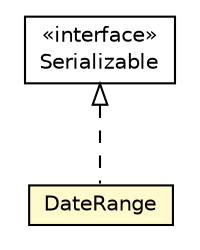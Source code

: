 #!/usr/local/bin/dot
#
# Class diagram 
# Generated by UMLGraph version R5_6_6-8-g8d7759 (http://www.umlgraph.org/)
#

digraph G {
	edge [fontname="Helvetica",fontsize=10,labelfontname="Helvetica",labelfontsize=10];
	node [fontname="Helvetica",fontsize=10,shape=plaintext];
	nodesep=0.25;
	ranksep=0.5;
	// org.dayatang.utils.DateRange
	c128 [label=<<table title="org.dayatang.utils.DateRange" border="0" cellborder="1" cellspacing="0" cellpadding="2" port="p" bgcolor="lemonChiffon" href="./DateRange.html">
		<tr><td><table border="0" cellspacing="0" cellpadding="1">
<tr><td align="center" balign="center"> DateRange </td></tr>
		</table></td></tr>
		</table>>, URL="./DateRange.html", fontname="Helvetica", fontcolor="black", fontsize=10.0];
	//org.dayatang.utils.DateRange implements java.io.Serializable
	c136:p -> c128:p [dir=back,arrowtail=empty,style=dashed];
	// java.io.Serializable
	c136 [label=<<table title="java.io.Serializable" border="0" cellborder="1" cellspacing="0" cellpadding="2" port="p" href="http://java.sun.com/j2se/1.4.2/docs/api/java/io/Serializable.html">
		<tr><td><table border="0" cellspacing="0" cellpadding="1">
<tr><td align="center" balign="center"> &#171;interface&#187; </td></tr>
<tr><td align="center" balign="center"> Serializable </td></tr>
		</table></td></tr>
		</table>>, URL="http://java.sun.com/j2se/1.4.2/docs/api/java/io/Serializable.html", fontname="Helvetica", fontcolor="black", fontsize=10.0];
}

